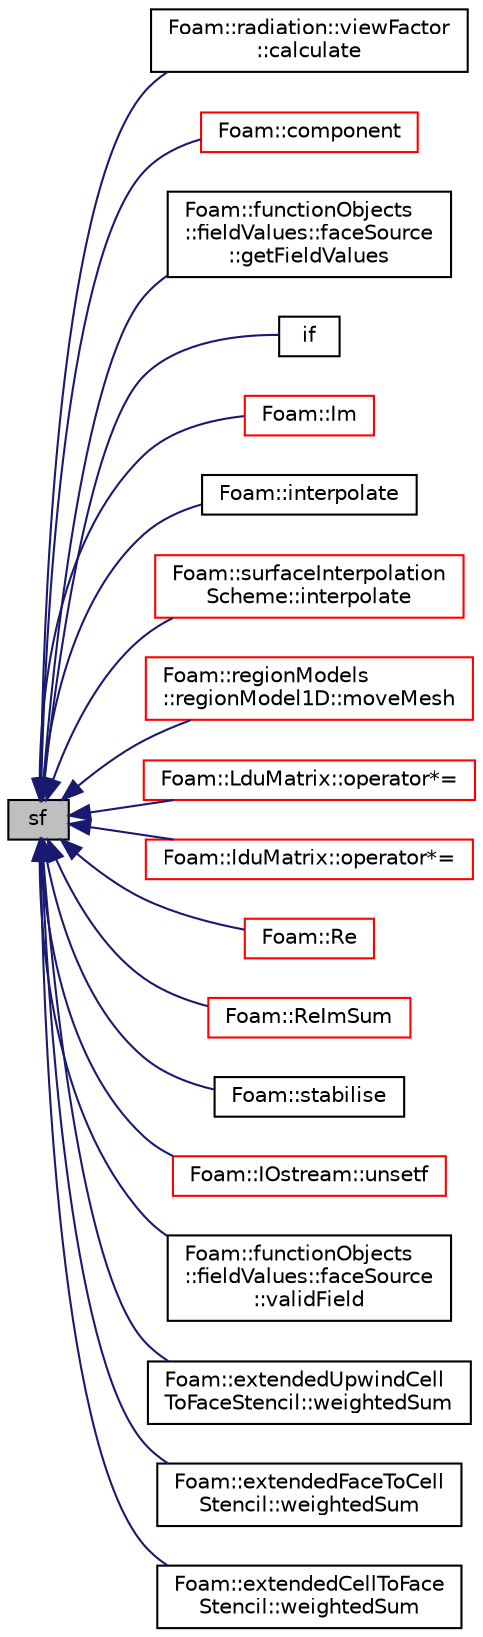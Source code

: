digraph "sf"
{
  bgcolor="transparent";
  edge [fontname="Helvetica",fontsize="10",labelfontname="Helvetica",labelfontsize="10"];
  node [fontname="Helvetica",fontsize="10",shape=record];
  rankdir="LR";
  Node1 [label="sf",height=0.2,width=0.4,color="black", fillcolor="grey75", style="filled", fontcolor="black"];
  Node1 -> Node2 [dir="back",color="midnightblue",fontsize="10",style="solid",fontname="Helvetica"];
  Node2 [label="Foam::radiation::viewFactor\l::calculate",height=0.2,width=0.4,color="black",URL="$a02915.html#afe1d8348c24e6589bc7c0b3f689316a7",tooltip="Solve system of equation(s) "];
  Node1 -> Node3 [dir="back",color="midnightblue",fontsize="10",style="solid",fontname="Helvetica"];
  Node3 [label="Foam::component",height=0.2,width=0.4,color="red",URL="$a10909.html#a38788135ad21a6daaf3af2a761b33508"];
  Node1 -> Node4 [dir="back",color="midnightblue",fontsize="10",style="solid",fontname="Helvetica"];
  Node4 [label="Foam::functionObjects\l::fieldValues::faceSource\l::getFieldValues",height=0.2,width=0.4,color="black",URL="$a00745.html#a439e3c8a83d96c8c179e39c21f0be0b7"];
  Node1 -> Node5 [dir="back",color="midnightblue",fontsize="10",style="solid",fontname="Helvetica"];
  Node5 [label="if",height=0.2,width=0.4,color="black",URL="$a04463.html#a520f4d4aa8470e27c0951523e115ca89"];
  Node1 -> Node6 [dir="back",color="midnightblue",fontsize="10",style="solid",fontname="Helvetica"];
  Node6 [label="Foam::Im",height=0.2,width=0.4,color="red",URL="$a10909.html#a2aa28e1d6a7dc902f1c5ab7138866d73"];
  Node1 -> Node7 [dir="back",color="midnightblue",fontsize="10",style="solid",fontname="Helvetica"];
  Node7 [label="Foam::interpolate",height=0.2,width=0.4,color="black",URL="$a10909.html#ab78a11ca7821ef611119242663cbe895",tooltip="Interpolate field vf according to direction dir. "];
  Node1 -> Node8 [dir="back",color="midnightblue",fontsize="10",style="solid",fontname="Helvetica"];
  Node8 [label="Foam::surfaceInterpolation\lScheme::interpolate",height=0.2,width=0.4,color="red",URL="$a02572.html#a8dceba398ddc0c82def280a4ef7d4e42",tooltip="Return the face-interpolate of the given cell field. "];
  Node1 -> Node9 [dir="back",color="midnightblue",fontsize="10",style="solid",fontname="Helvetica"];
  Node9 [label="Foam::regionModels\l::regionModel1D::moveMesh",height=0.2,width=0.4,color="red",URL="$a02193.html#a0a91c4b420000422e4467d50e2baf2e1",tooltip="Move mesh points according to change in cell volumes. "];
  Node1 -> Node10 [dir="back",color="midnightblue",fontsize="10",style="solid",fontname="Helvetica"];
  Node10 [label="Foam::LduMatrix::operator*=",height=0.2,width=0.4,color="red",URL="$a01312.html#a8b7e3e95bdfe12c335fe5d27d6d4fa9f"];
  Node1 -> Node11 [dir="back",color="midnightblue",fontsize="10",style="solid",fontname="Helvetica"];
  Node11 [label="Foam::lduMatrix::operator*=",height=0.2,width=0.4,color="red",URL="$a01311.html#a8b7e3e95bdfe12c335fe5d27d6d4fa9f"];
  Node1 -> Node12 [dir="back",color="midnightblue",fontsize="10",style="solid",fontname="Helvetica"];
  Node12 [label="Foam::Re",height=0.2,width=0.4,color="red",URL="$a10909.html#affa366970bcbe0f7ccf7c85557a3e12b"];
  Node1 -> Node13 [dir="back",color="midnightblue",fontsize="10",style="solid",fontname="Helvetica"];
  Node13 [label="Foam::ReImSum",height=0.2,width=0.4,color="red",URL="$a10909.html#afa9633955762201805581c2991d86a37"];
  Node1 -> Node14 [dir="back",color="midnightblue",fontsize="10",style="solid",fontname="Helvetica"];
  Node14 [label="Foam::stabilise",height=0.2,width=0.4,color="black",URL="$a10909.html#aa30b47417b430147ee3358f8033c8687"];
  Node1 -> Node15 [dir="back",color="midnightblue",fontsize="10",style="solid",fontname="Helvetica"];
  Node15 [label="Foam::IOstream::unsetf",height=0.2,width=0.4,color="red",URL="$a01209.html#a9b609af2f5092c85e28a8d4fa8819c26",tooltip="Unset flags of stream. "];
  Node1 -> Node16 [dir="back",color="midnightblue",fontsize="10",style="solid",fontname="Helvetica"];
  Node16 [label="Foam::functionObjects\l::fieldValues::faceSource\l::validField",height=0.2,width=0.4,color="black",URL="$a00745.html#ab7dc1ef9aec996faa557107242472553",tooltip="Return true if the field name is valid. "];
  Node1 -> Node17 [dir="back",color="midnightblue",fontsize="10",style="solid",fontname="Helvetica"];
  Node17 [label="Foam::extendedUpwindCell\lToFaceStencil::weightedSum",height=0.2,width=0.4,color="black",URL="$a00714.html#a7186862621d229e8b78af0f65e1f15a2"];
  Node1 -> Node18 [dir="back",color="midnightblue",fontsize="10",style="solid",fontname="Helvetica"];
  Node18 [label="Foam::extendedFaceToCell\lStencil::weightedSum",height=0.2,width=0.4,color="black",URL="$a00711.html#ab85ab6f0d11da7b0aa1a5ded01357664"];
  Node1 -> Node19 [dir="back",color="midnightblue",fontsize="10",style="solid",fontname="Helvetica"];
  Node19 [label="Foam::extendedCellToFace\lStencil::weightedSum",height=0.2,width=0.4,color="black",URL="$a00705.html#ac728c370e1fdab24cf11da1234fae701"];
}
